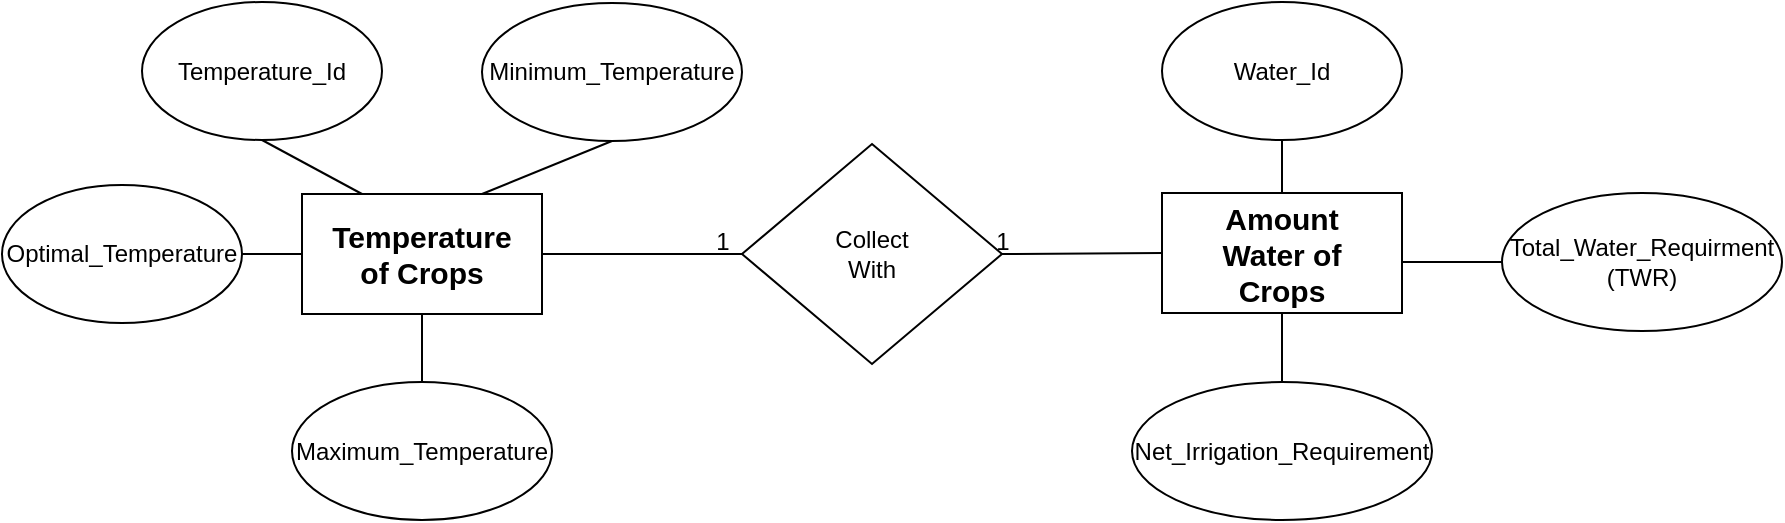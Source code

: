 <mxfile version="18.0.6" type="device"><diagram id="sMZ1Ssd2X1r28MczCfwr" name="Page-1"><mxGraphModel dx="1038" dy="660" grid="1" gridSize="10" guides="1" tooltips="1" connect="1" arrows="1" fold="1" page="1" pageScale="1" pageWidth="3300" pageHeight="4681" math="0" shadow="0"><root><mxCell id="0"/><mxCell id="1" parent="0"/><mxCell id="oNNhF5grDEJ8fbRlEele-1" value="Temperature of Crops" style="rounded=0;whiteSpace=wrap;html=1;fontStyle=1;fontSize=15;spacingTop=7;spacing=9;spacingRight=7;spacingBottom=7;spacingLeft=7;" vertex="1" parent="1"><mxGeometry x="720" y="416" width="120" height="60" as="geometry"/></mxCell><mxCell id="oNNhF5grDEJ8fbRlEele-3" value="Collect &lt;br&gt;With" style="rhombus;whiteSpace=wrap;html=1;spacingTop=14;spacing=16;spacingRight=14;spacingBottom=14;spacingLeft=14;" vertex="1" parent="1"><mxGeometry x="940" y="391" width="130" height="110" as="geometry"/></mxCell><mxCell id="oNNhF5grDEJ8fbRlEele-4" value="Amount Water of Crops" style="rounded=0;whiteSpace=wrap;html=1;fontStyle=1;fontSize=15;spacingTop=7;spacing=9;spacingRight=7;spacingBottom=7;spacingLeft=7;" vertex="1" parent="1"><mxGeometry x="1150" y="415.5" width="120" height="60" as="geometry"/></mxCell><mxCell id="oNNhF5grDEJ8fbRlEele-6" value="Minimum_Temperature" style="ellipse;whiteSpace=wrap;html=1;" vertex="1" parent="1"><mxGeometry x="810" y="320.5" width="130" height="69" as="geometry"/></mxCell><mxCell id="oNNhF5grDEJ8fbRlEele-7" value="Maximum_Temperature" style="ellipse;whiteSpace=wrap;html=1;" vertex="1" parent="1"><mxGeometry x="715" y="510" width="130" height="69" as="geometry"/></mxCell><mxCell id="oNNhF5grDEJ8fbRlEele-8" value="Optimal_Temperature" style="ellipse;whiteSpace=wrap;html=1;" vertex="1" parent="1"><mxGeometry x="570" y="411.5" width="120" height="69" as="geometry"/></mxCell><mxCell id="oNNhF5grDEJ8fbRlEele-9" value="Temperature_Id" style="ellipse;whiteSpace=wrap;html=1;" vertex="1" parent="1"><mxGeometry x="640" y="320" width="120" height="69" as="geometry"/></mxCell><mxCell id="oNNhF5grDEJ8fbRlEele-10" value="Total_Water_Requirment&lt;br&gt;(TWR)" style="ellipse;whiteSpace=wrap;html=1;" vertex="1" parent="1"><mxGeometry x="1320" y="415.5" width="140" height="69" as="geometry"/></mxCell><mxCell id="oNNhF5grDEJ8fbRlEele-11" value="Net_Irrigation_Requirement" style="ellipse;whiteSpace=wrap;html=1;" vertex="1" parent="1"><mxGeometry x="1135" y="510" width="150" height="69" as="geometry"/></mxCell><mxCell id="oNNhF5grDEJ8fbRlEele-13" value="Water_Id" style="ellipse;whiteSpace=wrap;html=1;" vertex="1" parent="1"><mxGeometry x="1150" y="320" width="120" height="69" as="geometry"/></mxCell><mxCell id="oNNhF5grDEJ8fbRlEele-14" value="" style="endArrow=none;html=1;rounded=0;exitX=0.5;exitY=0;exitDx=0;exitDy=0;" edge="1" parent="1" source="oNNhF5grDEJ8fbRlEele-7" target="oNNhF5grDEJ8fbRlEele-1"><mxGeometry width="50" height="50" relative="1" as="geometry"><mxPoint x="990" y="460.5" as="sourcePoint"/><mxPoint x="1040" y="410.5" as="targetPoint"/></mxGeometry></mxCell><mxCell id="oNNhF5grDEJ8fbRlEele-15" value="" style="endArrow=none;html=1;rounded=0;exitX=1;exitY=0.5;exitDx=0;exitDy=0;entryX=0;entryY=0.5;entryDx=0;entryDy=0;" edge="1" parent="1" source="oNNhF5grDEJ8fbRlEele-8" target="oNNhF5grDEJ8fbRlEele-1"><mxGeometry width="50" height="50" relative="1" as="geometry"><mxPoint x="990" y="460.5" as="sourcePoint"/><mxPoint x="1040" y="410.5" as="targetPoint"/></mxGeometry></mxCell><mxCell id="oNNhF5grDEJ8fbRlEele-16" value="" style="endArrow=none;html=1;rounded=0;exitX=0.5;exitY=1;exitDx=0;exitDy=0;entryX=0.25;entryY=0;entryDx=0;entryDy=0;" edge="1" parent="1" source="oNNhF5grDEJ8fbRlEele-9" target="oNNhF5grDEJ8fbRlEele-1"><mxGeometry width="50" height="50" relative="1" as="geometry"><mxPoint x="990" y="460.5" as="sourcePoint"/><mxPoint x="1040" y="410.5" as="targetPoint"/></mxGeometry></mxCell><mxCell id="oNNhF5grDEJ8fbRlEele-17" value="" style="endArrow=none;html=1;rounded=0;exitX=0.5;exitY=1;exitDx=0;exitDy=0;entryX=0.75;entryY=0;entryDx=0;entryDy=0;" edge="1" parent="1" source="oNNhF5grDEJ8fbRlEele-6" target="oNNhF5grDEJ8fbRlEele-1"><mxGeometry width="50" height="50" relative="1" as="geometry"><mxPoint x="990" y="460.5" as="sourcePoint"/><mxPoint x="1040" y="410.5" as="targetPoint"/></mxGeometry></mxCell><mxCell id="oNNhF5grDEJ8fbRlEele-18" value="" style="endArrow=none;html=1;rounded=0;exitX=0.5;exitY=1;exitDx=0;exitDy=0;entryX=0.5;entryY=0;entryDx=0;entryDy=0;" edge="1" parent="1" source="oNNhF5grDEJ8fbRlEele-13" target="oNNhF5grDEJ8fbRlEele-4"><mxGeometry width="50" height="50" relative="1" as="geometry"><mxPoint x="1270" y="450" as="sourcePoint"/><mxPoint x="1320" y="400" as="targetPoint"/></mxGeometry></mxCell><mxCell id="oNNhF5grDEJ8fbRlEele-19" value="" style="endArrow=none;html=1;rounded=0;entryX=0;entryY=0.5;entryDx=0;entryDy=0;" edge="1" parent="1" target="oNNhF5grDEJ8fbRlEele-10"><mxGeometry width="50" height="50" relative="1" as="geometry"><mxPoint x="1270" y="450" as="sourcePoint"/><mxPoint x="1320" y="400" as="targetPoint"/></mxGeometry></mxCell><mxCell id="oNNhF5grDEJ8fbRlEele-20" value="" style="endArrow=none;html=1;rounded=0;exitX=0.5;exitY=0;exitDx=0;exitDy=0;entryX=0.5;entryY=1;entryDx=0;entryDy=0;" edge="1" parent="1" source="oNNhF5grDEJ8fbRlEele-11" target="oNNhF5grDEJ8fbRlEele-4"><mxGeometry width="50" height="50" relative="1" as="geometry"><mxPoint x="1270" y="450" as="sourcePoint"/><mxPoint x="1320" y="400" as="targetPoint"/></mxGeometry></mxCell><mxCell id="oNNhF5grDEJ8fbRlEele-21" value="" style="endArrow=none;html=1;rounded=0;exitX=1;exitY=0.5;exitDx=0;exitDy=0;entryX=0;entryY=0.5;entryDx=0;entryDy=0;" edge="1" parent="1" source="oNNhF5grDEJ8fbRlEele-3" target="oNNhF5grDEJ8fbRlEele-4"><mxGeometry width="50" height="50" relative="1" as="geometry"><mxPoint x="1040" y="450" as="sourcePoint"/><mxPoint x="1090" y="400" as="targetPoint"/></mxGeometry></mxCell><mxCell id="oNNhF5grDEJ8fbRlEele-22" value="" style="endArrow=none;html=1;rounded=0;entryX=1;entryY=0.5;entryDx=0;entryDy=0;exitX=0;exitY=0.5;exitDx=0;exitDy=0;" edge="1" parent="1" source="oNNhF5grDEJ8fbRlEele-3" target="oNNhF5grDEJ8fbRlEele-1"><mxGeometry width="50" height="50" relative="1" as="geometry"><mxPoint x="1040" y="450" as="sourcePoint"/><mxPoint x="1090" y="400" as="targetPoint"/></mxGeometry></mxCell><mxCell id="oNNhF5grDEJ8fbRlEele-23" value="1" style="text;html=1;align=center;verticalAlign=middle;resizable=0;points=[];autosize=1;strokeColor=none;fillColor=none;" vertex="1" parent="1"><mxGeometry x="920" y="430" width="20" height="20" as="geometry"/></mxCell><mxCell id="oNNhF5grDEJ8fbRlEele-24" value="1" style="text;html=1;align=center;verticalAlign=middle;resizable=0;points=[];autosize=1;strokeColor=none;fillColor=none;" vertex="1" parent="1"><mxGeometry x="1060" y="430" width="20" height="20" as="geometry"/></mxCell></root></mxGraphModel></diagram></mxfile>